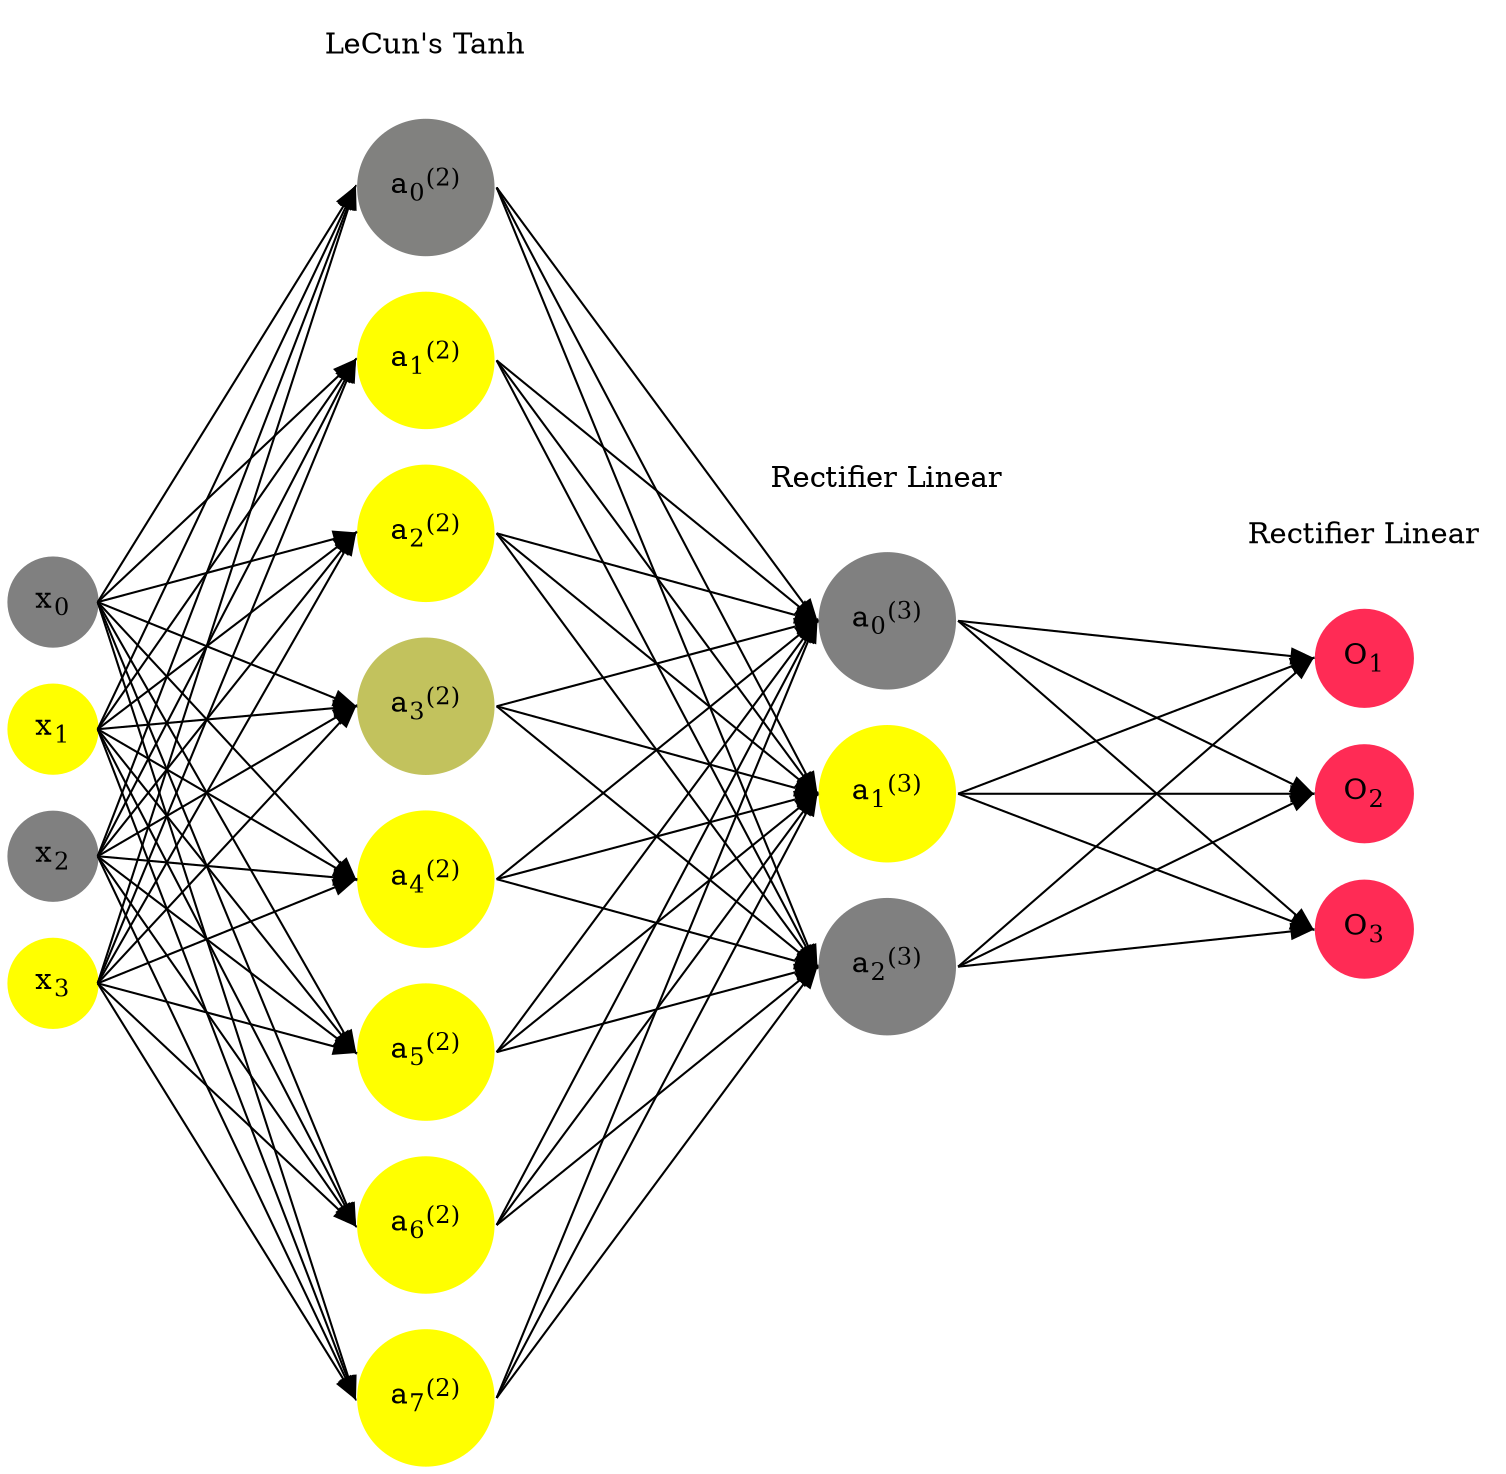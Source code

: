 digraph G {
	rankdir = LR;
	splines=false;
	edge[style=invis];
	ranksep= 1.4;
	{
	node [shape=circle, color="0.1667, 0.0, 0.5", style=filled, fillcolor="0.1667, 0.0, 0.5"];
	x0 [label=<x<sub>0</sub>>];
	}
	{
	node [shape=circle, color="0.1667, 1.0, 1.0", style=filled, fillcolor="0.1667, 1.0, 1.0"];
	x1 [label=<x<sub>1</sub>>];
	}
	{
	node [shape=circle, color="0.1667, 0.0, 0.5", style=filled, fillcolor="0.1667, 0.0, 0.5"];
	x2 [label=<x<sub>2</sub>>];
	}
	{
	node [shape=circle, color="0.1667, 1.0, 1.0", style=filled, fillcolor="0.1667, 1.0, 1.0"];
	x3 [label=<x<sub>3</sub>>];
	}
	{
	node [shape=circle, color="0.1667, 0.009431, 0.504715", style=filled, fillcolor="0.1667, 0.009431, 0.504715"];
	a02 [label=<a<sub>0</sub><sup>(2)</sup>>];
	}
	{
	node [shape=circle, color="0.1667, 1.230017, 1.115008", style=filled, fillcolor="0.1667, 1.230017, 1.115008"];
	a12 [label=<a<sub>1</sub><sup>(2)</sup>>];
	}
	{
	node [shape=circle, color="0.1667, 1.184976, 1.092488", style=filled, fillcolor="0.1667, 1.184976, 1.092488"];
	a22 [label=<a<sub>2</sub><sup>(2)</sup>>];
	}
	{
	node [shape=circle, color="0.1667, 0.517125, 0.758562", style=filled, fillcolor="0.1667, 0.517125, 0.758562"];
	a32 [label=<a<sub>3</sub><sup>(2)</sup>>];
	}
	{
	node [shape=circle, color="0.1667, 1.710781, 1.355390", style=filled, fillcolor="0.1667, 1.710781, 1.355390"];
	a42 [label=<a<sub>4</sub><sup>(2)</sup>>];
	}
	{
	node [shape=circle, color="0.1667, 1.627861, 1.313931", style=filled, fillcolor="0.1667, 1.627861, 1.313931"];
	a52 [label=<a<sub>5</sub><sup>(2)</sup>>];
	}
	{
	node [shape=circle, color="0.1667, 1.629143, 1.314572", style=filled, fillcolor="0.1667, 1.629143, 1.314572"];
	a62 [label=<a<sub>6</sub><sup>(2)</sup>>];
	}
	{
	node [shape=circle, color="0.1667, 1.328832, 1.164416", style=filled, fillcolor="0.1667, 1.328832, 1.164416"];
	a72 [label=<a<sub>7</sub><sup>(2)</sup>>];
	}
	{
	node [shape=circle, color="0.1667, 0.000000, 0.500000", style=filled, fillcolor="0.1667, 0.000000, 0.500000"];
	a03 [label=<a<sub>0</sub><sup>(3)</sup>>];
	}
	{
	node [shape=circle, color="0.1667, 1.460024, 1.230012", style=filled, fillcolor="0.1667, 1.460024, 1.230012"];
	a13 [label=<a<sub>1</sub><sup>(3)</sup>>];
	}
	{
	node [shape=circle, color="0.1667, 0.000000, 0.500000", style=filled, fillcolor="0.1667, 0.000000, 0.500000"];
	a23 [label=<a<sub>2</sub><sup>(3)</sup>>];
	}
	{
	node [shape=circle, color="0.9667, 0.83, 1.0", style=filled, fillcolor="0.9667, 0.83, 1.0"];
	O1 [label=<O<sub>1</sub>>];
	}
	{
	node [shape=circle, color="0.9667, 0.83, 1.0", style=filled, fillcolor="0.9667, 0.83, 1.0"];
	O2 [label=<O<sub>2</sub>>];
	}
	{
	node [shape=circle, color="0.9667, 0.83, 1.0", style=filled, fillcolor="0.9667, 0.83, 1.0"];
	O3 [label=<O<sub>3</sub>>];
	}
	{
	rank=same;
	x0->x1->x2->x3;
	}
	{
	rank=same;
	a02->a12->a22->a32->a42->a52->a62->a72;
	}
	{
	rank=same;
	a03->a13->a23;
	}
	{
	rank=same;
	O1->O2->O3;
	}
	l1 [shape=plaintext,label="LeCun's Tanh"];
	l1->a02;
	{rank=same; l1;a02};
	l2 [shape=plaintext,label="Rectifier Linear"];
	l2->a03;
	{rank=same; l2;a03};
	l3 [shape=plaintext,label="Rectifier Linear"];
	l3->O1;
	{rank=same; l3;O1};
edge[style=solid, tailport=e, headport=w];
	{x0;x1;x2;x3} -> {a02;a12;a22;a32;a42;a52;a62;a72};
	{a02;a12;a22;a32;a42;a52;a62;a72} -> {a03;a13;a23};
	{a03;a13;a23} -> {O1,O2,O3};
}